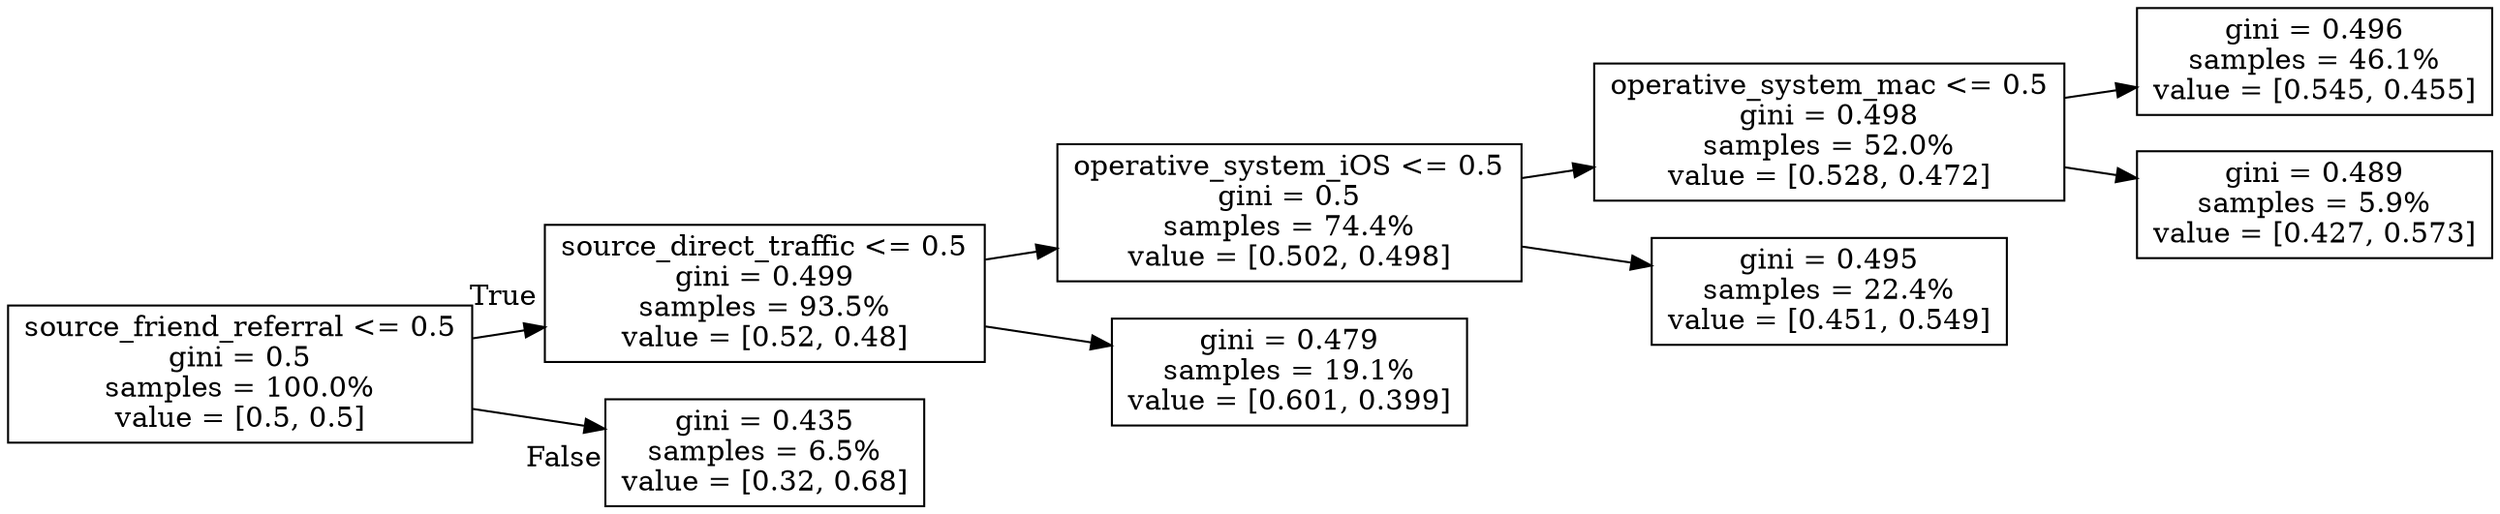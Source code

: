digraph Tree {
node [shape=box] ;
rankdir=LR ;
0 [label="source_friend_referral <= 0.5\ngini = 0.5\nsamples = 100.0%\nvalue = [0.5, 0.5]"] ;
1 [label="source_direct_traffic <= 0.5\ngini = 0.499\nsamples = 93.5%\nvalue = [0.52, 0.48]"] ;
0 -> 1 [labeldistance=2.5, labelangle=-45, headlabel="True"] ;
2 [label="operative_system_iOS <= 0.5\ngini = 0.5\nsamples = 74.4%\nvalue = [0.502, 0.498]"] ;
1 -> 2 ;
3 [label="operative_system_mac <= 0.5\ngini = 0.498\nsamples = 52.0%\nvalue = [0.528, 0.472]"] ;
2 -> 3 ;
4 [label="gini = 0.496\nsamples = 46.1%\nvalue = [0.545, 0.455]"] ;
3 -> 4 ;
5 [label="gini = 0.489\nsamples = 5.9%\nvalue = [0.427, 0.573]"] ;
3 -> 5 ;
6 [label="gini = 0.495\nsamples = 22.4%\nvalue = [0.451, 0.549]"] ;
2 -> 6 ;
7 [label="gini = 0.479\nsamples = 19.1%\nvalue = [0.601, 0.399]"] ;
1 -> 7 ;
8 [label="gini = 0.435\nsamples = 6.5%\nvalue = [0.32, 0.68]"] ;
0 -> 8 [labeldistance=2.5, labelangle=45, headlabel="False"] ;
}